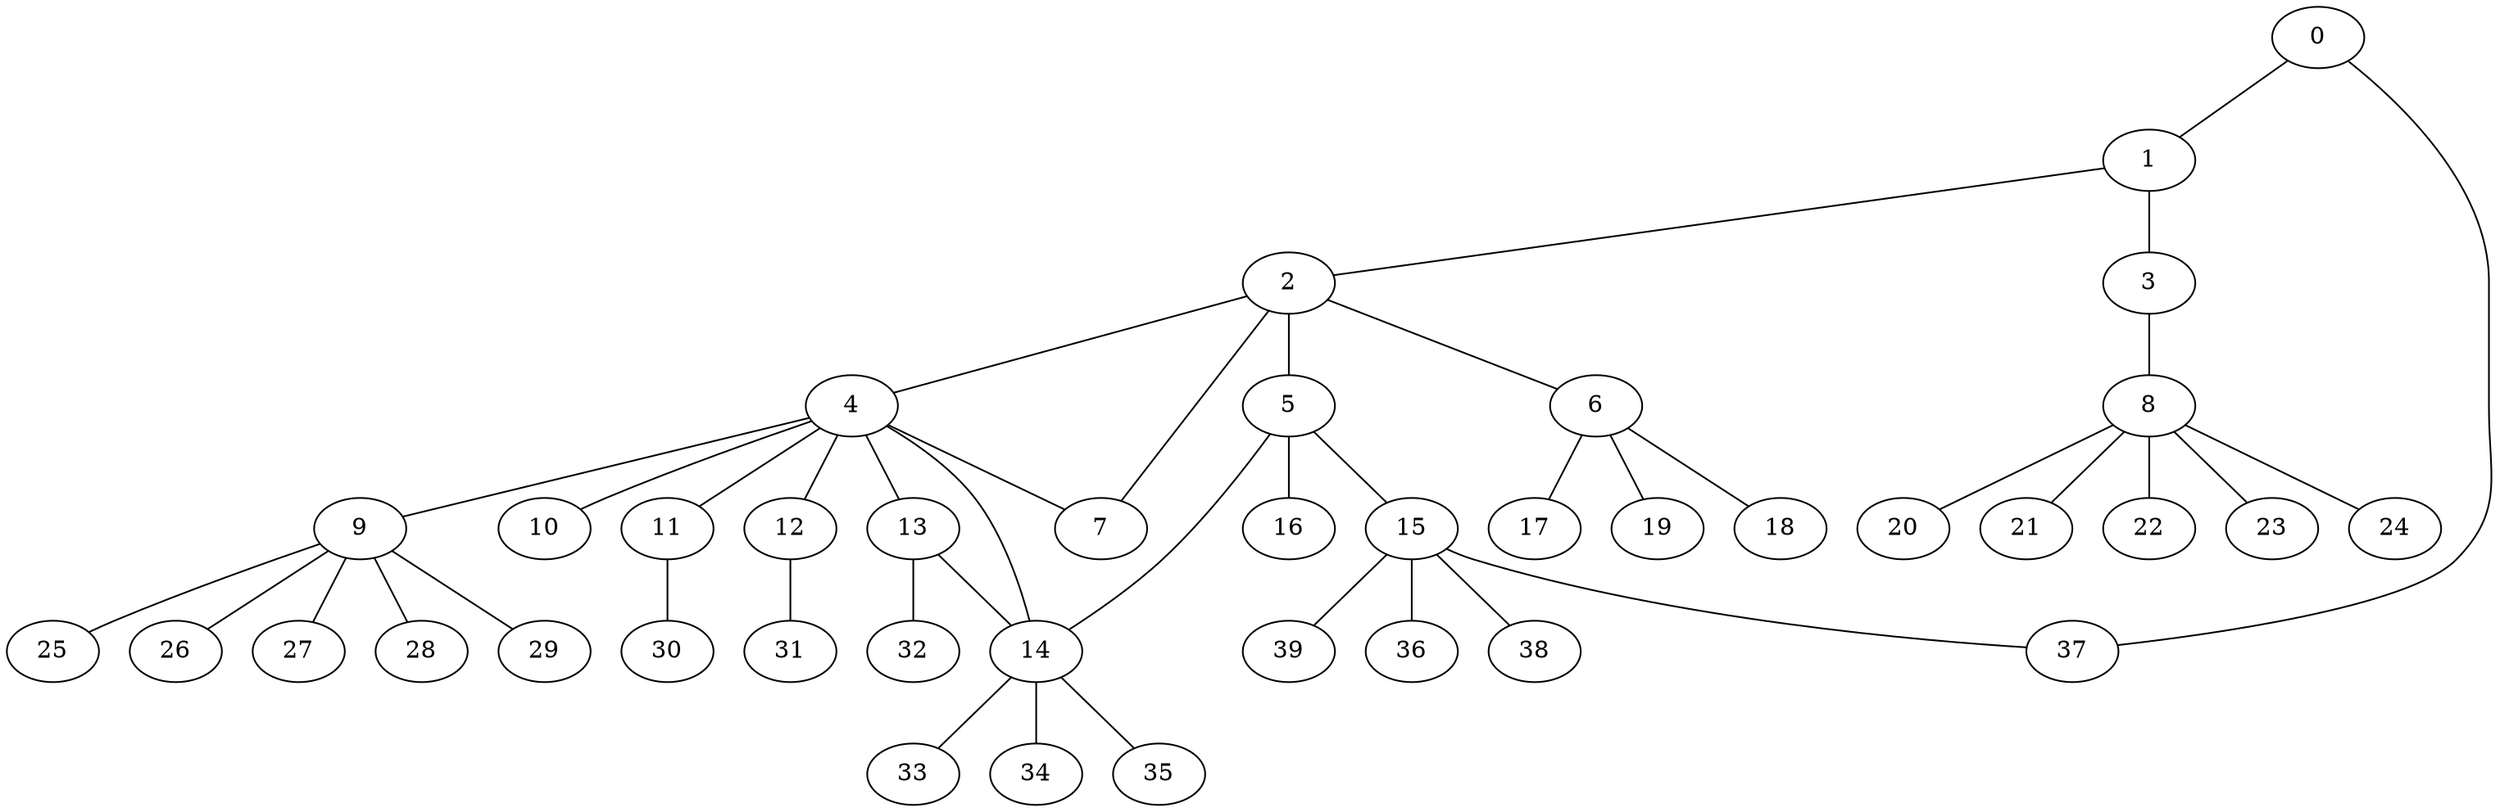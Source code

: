 
graph graphname {
    0 -- 1
0 -- 37
1 -- 2
1 -- 3
2 -- 4
2 -- 5
2 -- 6
2 -- 7
3 -- 8
4 -- 9
4 -- 10
4 -- 11
4 -- 12
4 -- 13
4 -- 7
4 -- 14
5 -- 16
5 -- 14
5 -- 15
6 -- 17
6 -- 19
6 -- 18
8 -- 20
8 -- 21
8 -- 22
8 -- 23
8 -- 24
9 -- 25
9 -- 26
9 -- 27
9 -- 28
9 -- 29
11 -- 30
12 -- 31
13 -- 32
13 -- 14
14 -- 33
14 -- 34
14 -- 35
15 -- 39
15 -- 36
15 -- 38
15 -- 37

}
